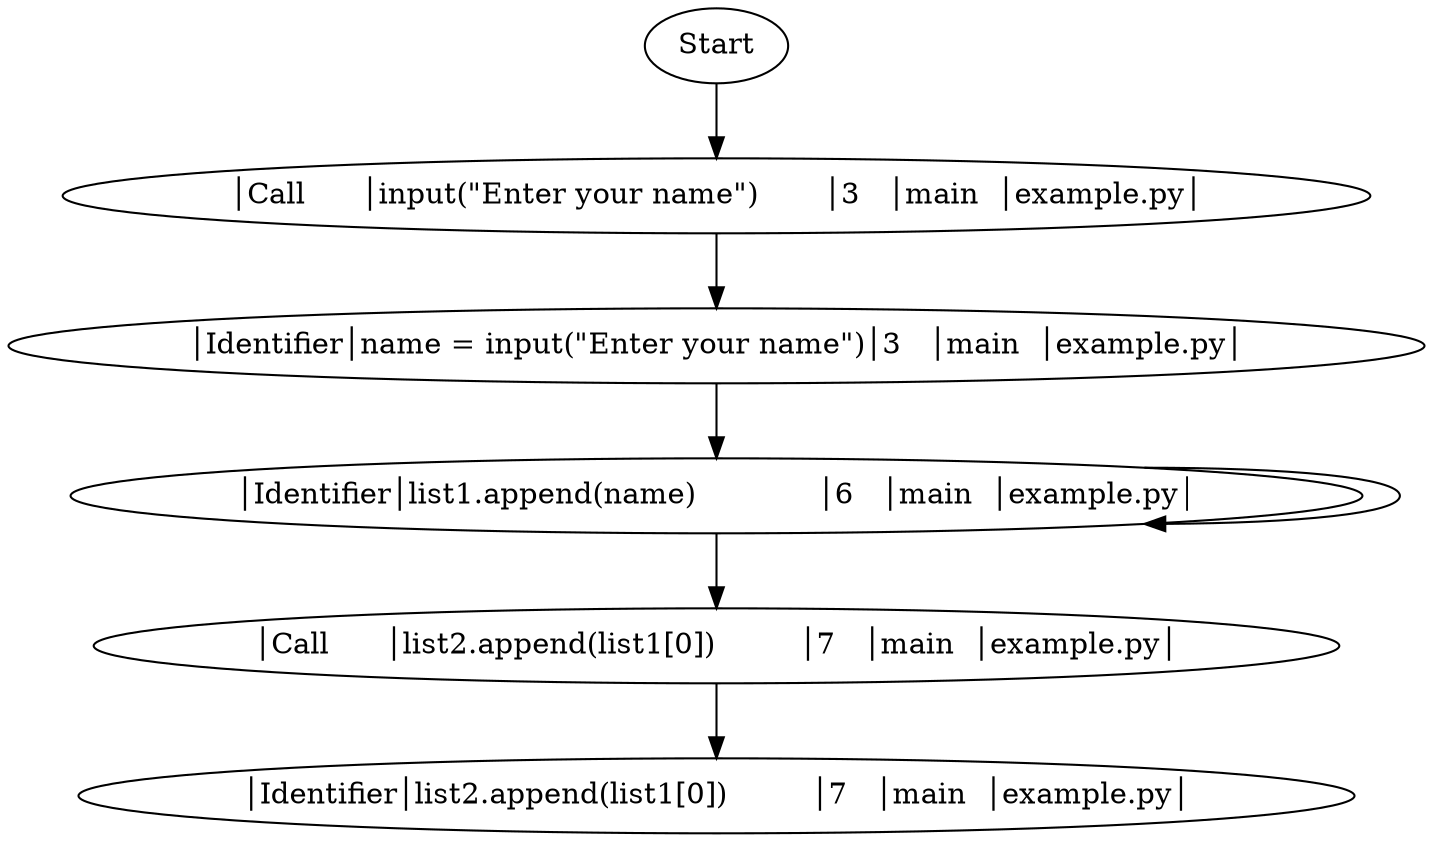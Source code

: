 digraph flowGraph {
	Start [shape=ellipse];
	Start -> "│Call      │input(\"Enter your name\")       │3   │main  │example.py│";
	"│Call      │input(\"Enter your name\")       │3   │main  │example.py│" -> "│Identifier│name = input(\"Enter your name\")│3   │main  │example.py│";
	"│Identifier│name = input(\"Enter your name\")│3   │main  │example.py│" -> "│Identifier│list1.append(name)             │6   │main  │example.py│";
	"│Identifier│list1.append(name)             │6   │main  │example.py│" -> "│Identifier│list1.append(name)             │6   │main  │example.py│";
	"│Identifier│list1.append(name)             │6   │main  │example.py│" -> "│Call      │list2.append(list1[0])         │7   │main  │example.py│";
	"│Call      │list2.append(list1[0])         │7   │main  │example.py│" -> "│Identifier│list2.append(list1[0])         │7   │main  │example.py│";
}
